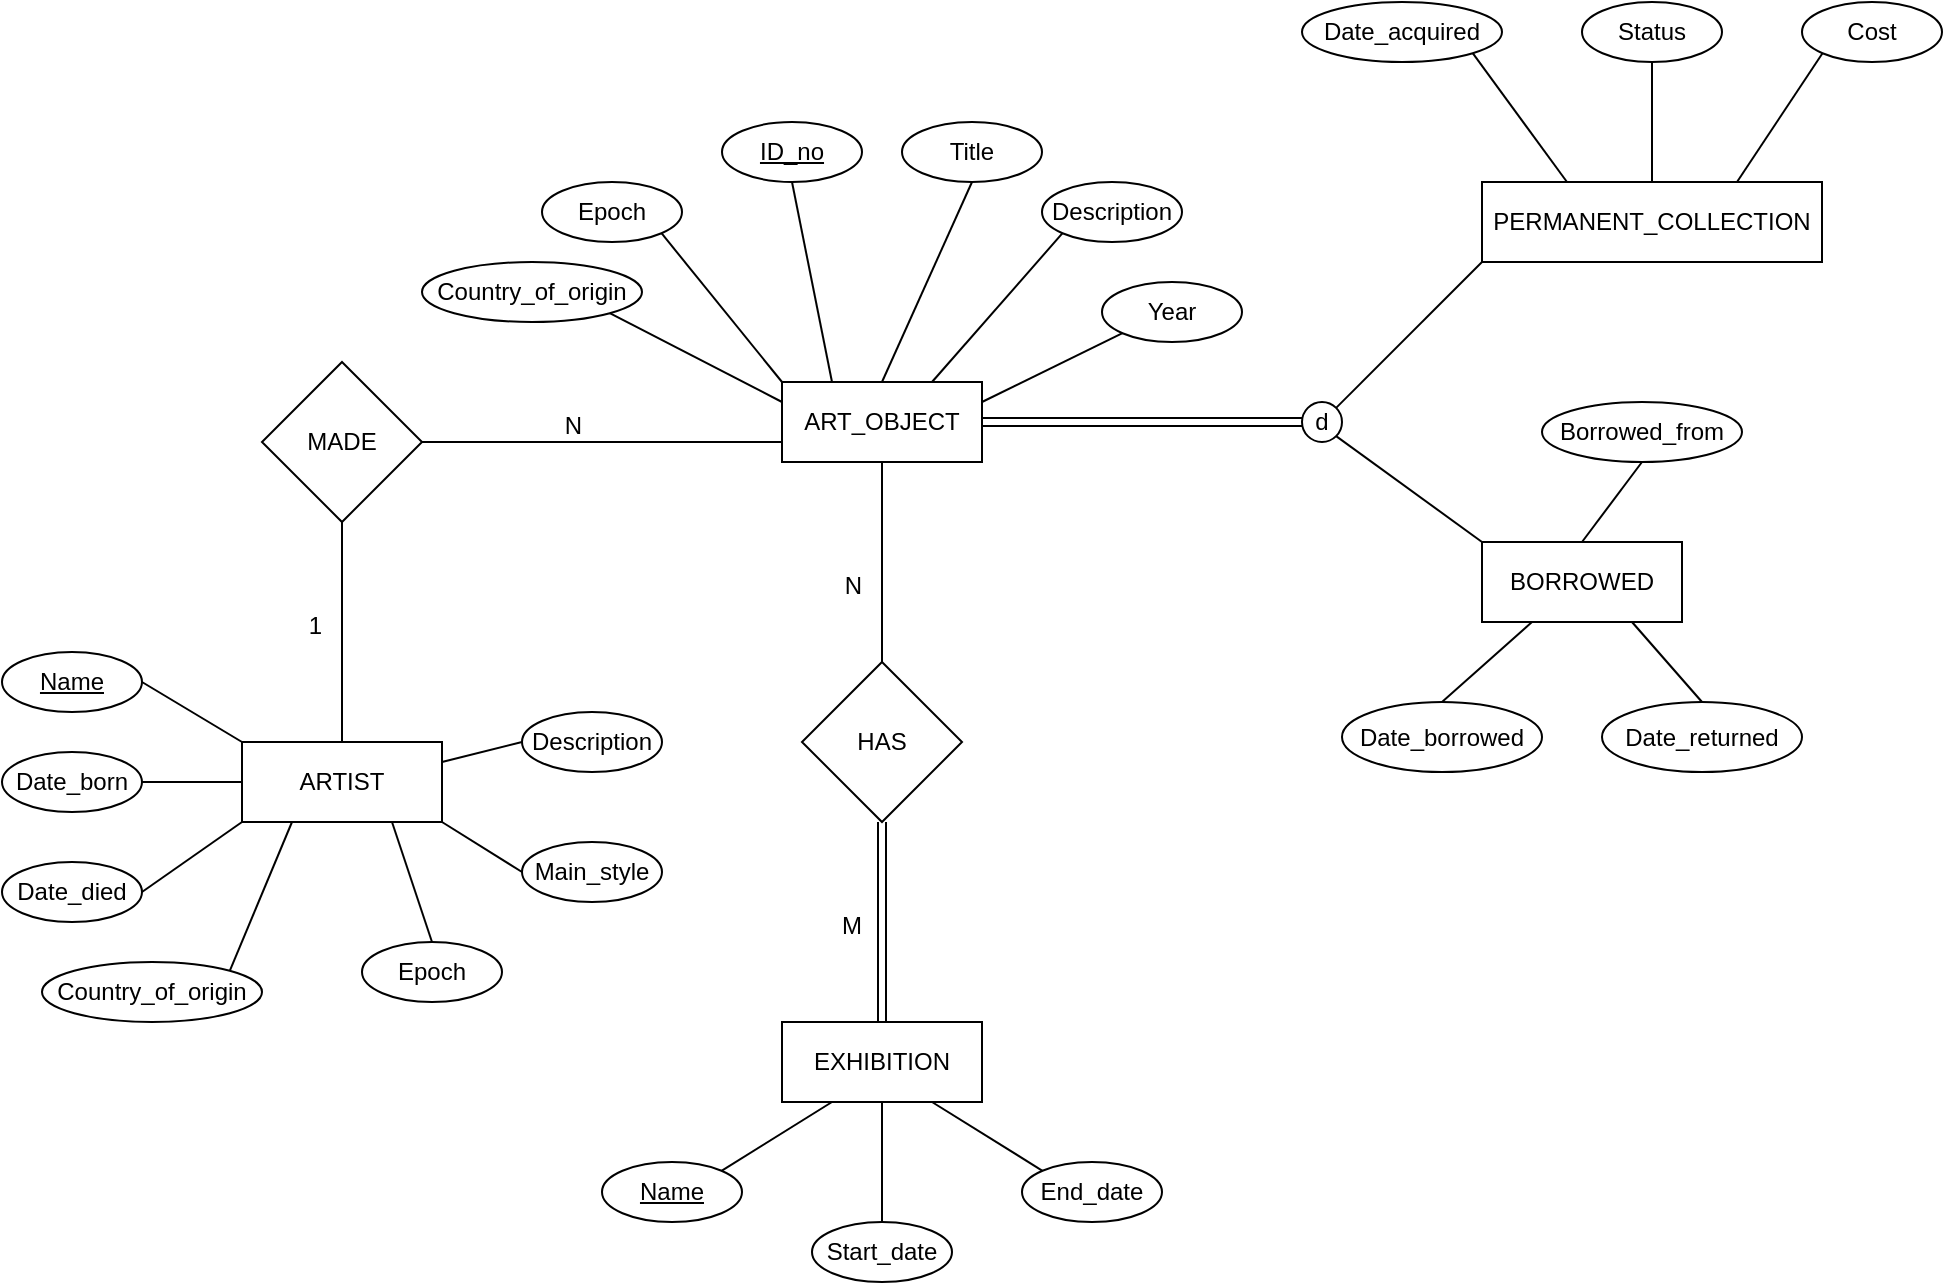 <mxfile>
    <diagram id="F1-E8T4RD7VsMiOD42gL" name="Page-1">
        <mxGraphModel dx="599" dy="365" grid="1" gridSize="10" guides="1" tooltips="1" connect="1" arrows="1" fold="1" page="1" pageScale="1.5" pageWidth="1100" pageHeight="850" math="0" shadow="0">
            <root>
                <mxCell id="0"/>
                <mxCell id="1" parent="0"/>
                <mxCell id="2" value="ART_OBJECT" style="whiteSpace=wrap;html=1;align=center;" vertex="1" parent="1">
                    <mxGeometry x="410" y="260" width="100" height="40" as="geometry"/>
                </mxCell>
                <mxCell id="3" value="ID_no" style="ellipse;whiteSpace=wrap;html=1;align=center;fontStyle=4;" vertex="1" parent="1">
                    <mxGeometry x="380" y="130" width="70" height="30" as="geometry"/>
                </mxCell>
                <mxCell id="4" value="Title" style="ellipse;whiteSpace=wrap;html=1;align=center;" vertex="1" parent="1">
                    <mxGeometry x="470" y="130" width="70" height="30" as="geometry"/>
                </mxCell>
                <mxCell id="5" value="Description" style="ellipse;whiteSpace=wrap;html=1;align=center;" vertex="1" parent="1">
                    <mxGeometry x="540" y="160" width="70" height="30" as="geometry"/>
                </mxCell>
                <mxCell id="6" value="Year" style="ellipse;whiteSpace=wrap;html=1;align=center;" vertex="1" parent="1">
                    <mxGeometry x="570" y="210" width="70" height="30" as="geometry"/>
                </mxCell>
                <mxCell id="7" value="Epoch" style="ellipse;whiteSpace=wrap;html=1;align=center;" vertex="1" parent="1">
                    <mxGeometry x="290" y="160" width="70" height="30" as="geometry"/>
                </mxCell>
                <mxCell id="8" value="Country_of_origin" style="ellipse;whiteSpace=wrap;html=1;align=center;" vertex="1" parent="1">
                    <mxGeometry x="230" y="200" width="110" height="30" as="geometry"/>
                </mxCell>
                <mxCell id="9" value="" style="endArrow=none;html=1;rounded=0;exitX=0.5;exitY=1;exitDx=0;exitDy=0;entryX=0.5;entryY=0;entryDx=0;entryDy=0;" edge="1" parent="1" source="4" target="2">
                    <mxGeometry relative="1" as="geometry">
                        <mxPoint x="390" y="250" as="sourcePoint"/>
                        <mxPoint x="550" y="250" as="targetPoint"/>
                    </mxGeometry>
                </mxCell>
                <mxCell id="10" value="" style="endArrow=none;html=1;rounded=0;exitX=0;exitY=1;exitDx=0;exitDy=0;entryX=0.75;entryY=0;entryDx=0;entryDy=0;" edge="1" parent="1" source="5" target="2">
                    <mxGeometry relative="1" as="geometry">
                        <mxPoint x="465" y="160" as="sourcePoint"/>
                        <mxPoint x="470" y="270" as="targetPoint"/>
                    </mxGeometry>
                </mxCell>
                <mxCell id="11" value="" style="endArrow=none;html=1;rounded=0;exitX=0;exitY=1;exitDx=0;exitDy=0;entryX=1;entryY=0.25;entryDx=0;entryDy=0;" edge="1" parent="1" source="6" target="2">
                    <mxGeometry relative="1" as="geometry">
                        <mxPoint x="510.196" y="195.583" as="sourcePoint"/>
                        <mxPoint x="495" y="270" as="targetPoint"/>
                    </mxGeometry>
                </mxCell>
                <mxCell id="12" value="" style="endArrow=none;html=1;rounded=0;exitX=0.5;exitY=1;exitDx=0;exitDy=0;entryX=0.25;entryY=0;entryDx=0;entryDy=0;" edge="1" parent="1" source="3" target="2">
                    <mxGeometry relative="1" as="geometry">
                        <mxPoint x="520.196" y="205.583" as="sourcePoint"/>
                        <mxPoint x="505" y="280" as="targetPoint"/>
                    </mxGeometry>
                </mxCell>
                <mxCell id="13" value="" style="endArrow=none;html=1;rounded=0;exitX=1;exitY=1;exitDx=0;exitDy=0;entryX=0;entryY=0;entryDx=0;entryDy=0;" edge="1" parent="1" source="7" target="2">
                    <mxGeometry relative="1" as="geometry">
                        <mxPoint x="530.196" y="215.583" as="sourcePoint"/>
                        <mxPoint x="515" y="290" as="targetPoint"/>
                    </mxGeometry>
                </mxCell>
                <mxCell id="14" value="" style="endArrow=none;html=1;rounded=0;exitX=1;exitY=1;exitDx=0;exitDy=0;entryX=0;entryY=0.25;entryDx=0;entryDy=0;" edge="1" parent="1" source="8" target="2">
                    <mxGeometry relative="1" as="geometry">
                        <mxPoint x="380.0" y="225" as="sourcePoint"/>
                        <mxPoint x="420" y="270" as="targetPoint"/>
                    </mxGeometry>
                </mxCell>
                <mxCell id="15" value="MADE" style="shape=rhombus;perimeter=rhombusPerimeter;whiteSpace=wrap;html=1;align=center;" vertex="1" parent="1">
                    <mxGeometry x="150" y="250" width="80" height="80" as="geometry"/>
                </mxCell>
                <mxCell id="17" value="" style="endArrow=none;html=1;rounded=0;entryX=0;entryY=0.75;entryDx=0;entryDy=0;exitX=1;exitY=0.5;exitDx=0;exitDy=0;" edge="1" parent="1" source="15" target="2">
                    <mxGeometry relative="1" as="geometry">
                        <mxPoint x="240" y="330" as="sourcePoint"/>
                        <mxPoint x="400" y="330" as="targetPoint"/>
                    </mxGeometry>
                </mxCell>
                <mxCell id="18" value="N" style="resizable=0;html=1;align=right;verticalAlign=bottom;" connectable="0" vertex="1" parent="17">
                    <mxGeometry x="1" relative="1" as="geometry">
                        <mxPoint x="-100" as="offset"/>
                    </mxGeometry>
                </mxCell>
                <mxCell id="20" value="ARTIST" style="whiteSpace=wrap;html=1;align=center;" vertex="1" parent="1">
                    <mxGeometry x="140" y="440" width="100" height="40" as="geometry"/>
                </mxCell>
                <mxCell id="21" value="" style="endArrow=none;html=1;rounded=0;exitX=0.5;exitY=1;exitDx=0;exitDy=0;entryX=0.5;entryY=0;entryDx=0;entryDy=0;" edge="1" parent="1" source="15" target="20">
                    <mxGeometry relative="1" as="geometry">
                        <mxPoint x="170" y="380" as="sourcePoint"/>
                        <mxPoint x="330" y="380" as="targetPoint"/>
                    </mxGeometry>
                </mxCell>
                <mxCell id="22" value="1" style="resizable=0;html=1;align=right;verticalAlign=bottom;" connectable="0" vertex="1" parent="21">
                    <mxGeometry x="1" relative="1" as="geometry">
                        <mxPoint x="-10" y="-50" as="offset"/>
                    </mxGeometry>
                </mxCell>
                <mxCell id="23" value="Name" style="ellipse;whiteSpace=wrap;html=1;align=center;fontStyle=4;" vertex="1" parent="1">
                    <mxGeometry x="20" y="395" width="70" height="30" as="geometry"/>
                </mxCell>
                <mxCell id="24" value="Date_born" style="ellipse;whiteSpace=wrap;html=1;align=center;" vertex="1" parent="1">
                    <mxGeometry x="20" y="445" width="70" height="30" as="geometry"/>
                </mxCell>
                <mxCell id="25" value="Date_died" style="ellipse;whiteSpace=wrap;html=1;align=center;" vertex="1" parent="1">
                    <mxGeometry x="20" y="500" width="70" height="30" as="geometry"/>
                </mxCell>
                <mxCell id="26" value="Country_of_origin" style="ellipse;whiteSpace=wrap;html=1;align=center;" vertex="1" parent="1">
                    <mxGeometry x="40" y="550" width="110" height="30" as="geometry"/>
                </mxCell>
                <mxCell id="27" value="Epoch" style="ellipse;whiteSpace=wrap;html=1;align=center;" vertex="1" parent="1">
                    <mxGeometry x="200" y="540" width="70" height="30" as="geometry"/>
                </mxCell>
                <mxCell id="28" value="Main_style" style="ellipse;whiteSpace=wrap;html=1;align=center;" vertex="1" parent="1">
                    <mxGeometry x="280" y="490" width="70" height="30" as="geometry"/>
                </mxCell>
                <mxCell id="29" value="Description" style="ellipse;whiteSpace=wrap;html=1;align=center;" vertex="1" parent="1">
                    <mxGeometry x="280" y="425" width="70" height="30" as="geometry"/>
                </mxCell>
                <mxCell id="30" value="" style="endArrow=none;html=1;rounded=0;exitX=1;exitY=0.5;exitDx=0;exitDy=0;entryX=0;entryY=0;entryDx=0;entryDy=0;" edge="1" parent="1" source="23" target="20">
                    <mxGeometry relative="1" as="geometry">
                        <mxPoint x="210" y="470" as="sourcePoint"/>
                        <mxPoint x="370" y="470" as="targetPoint"/>
                    </mxGeometry>
                </mxCell>
                <mxCell id="31" value="" style="endArrow=none;html=1;rounded=0;exitX=1;exitY=0.5;exitDx=0;exitDy=0;entryX=0;entryY=0.5;entryDx=0;entryDy=0;" edge="1" parent="1" source="24" target="20">
                    <mxGeometry relative="1" as="geometry">
                        <mxPoint x="100" y="420" as="sourcePoint"/>
                        <mxPoint x="150" y="450" as="targetPoint"/>
                    </mxGeometry>
                </mxCell>
                <mxCell id="32" value="" style="endArrow=none;html=1;rounded=0;entryX=0;entryY=1;entryDx=0;entryDy=0;exitX=1;exitY=0.5;exitDx=0;exitDy=0;" edge="1" parent="1" source="25" target="20">
                    <mxGeometry relative="1" as="geometry">
                        <mxPoint x="100" y="490" as="sourcePoint"/>
                        <mxPoint x="150" y="470" as="targetPoint"/>
                    </mxGeometry>
                </mxCell>
                <mxCell id="33" value="" style="endArrow=none;html=1;rounded=0;entryX=0.25;entryY=1;entryDx=0;entryDy=0;exitX=1;exitY=0;exitDx=0;exitDy=0;" edge="1" parent="1" source="26" target="20">
                    <mxGeometry relative="1" as="geometry">
                        <mxPoint x="100" y="525" as="sourcePoint"/>
                        <mxPoint x="150" y="490" as="targetPoint"/>
                    </mxGeometry>
                </mxCell>
                <mxCell id="34" value="" style="endArrow=none;html=1;rounded=0;entryX=0.75;entryY=1;entryDx=0;entryDy=0;exitX=0.5;exitY=0;exitDx=0;exitDy=0;" edge="1" parent="1" source="27" target="20">
                    <mxGeometry relative="1" as="geometry">
                        <mxPoint x="144.044" y="564.435" as="sourcePoint"/>
                        <mxPoint x="175" y="490" as="targetPoint"/>
                    </mxGeometry>
                </mxCell>
                <mxCell id="35" value="" style="endArrow=none;html=1;rounded=0;entryX=1;entryY=1;entryDx=0;entryDy=0;exitX=0;exitY=0.5;exitDx=0;exitDy=0;" edge="1" parent="1" source="28" target="20">
                    <mxGeometry relative="1" as="geometry">
                        <mxPoint x="245" y="550" as="sourcePoint"/>
                        <mxPoint x="225" y="490" as="targetPoint"/>
                    </mxGeometry>
                </mxCell>
                <mxCell id="36" value="" style="endArrow=none;html=1;rounded=0;entryX=1;entryY=0.25;entryDx=0;entryDy=0;exitX=0;exitY=0.5;exitDx=0;exitDy=0;" edge="1" parent="1" source="29" target="20">
                    <mxGeometry relative="1" as="geometry">
                        <mxPoint x="290" y="515" as="sourcePoint"/>
                        <mxPoint x="250" y="490" as="targetPoint"/>
                    </mxGeometry>
                </mxCell>
                <mxCell id="37" value="HAS" style="shape=rhombus;perimeter=rhombusPerimeter;whiteSpace=wrap;html=1;align=center;" vertex="1" parent="1">
                    <mxGeometry x="420" y="400" width="80" height="80" as="geometry"/>
                </mxCell>
                <mxCell id="38" value="" style="endArrow=none;html=1;rounded=0;entryX=0.5;entryY=1;entryDx=0;entryDy=0;exitX=0.5;exitY=0;exitDx=0;exitDy=0;" edge="1" parent="1" source="37" target="2">
                    <mxGeometry relative="1" as="geometry">
                        <mxPoint x="450" y="410" as="sourcePoint"/>
                        <mxPoint x="610" y="410" as="targetPoint"/>
                    </mxGeometry>
                </mxCell>
                <mxCell id="39" value="N" style="resizable=0;html=1;align=right;verticalAlign=bottom;" connectable="0" vertex="1" parent="38">
                    <mxGeometry x="1" relative="1" as="geometry">
                        <mxPoint x="-10" y="70" as="offset"/>
                    </mxGeometry>
                </mxCell>
                <mxCell id="42" value="" style="shape=link;html=1;rounded=0;exitX=0.5;exitY=1;exitDx=0;exitDy=0;" edge="1" parent="1" source="37">
                    <mxGeometry relative="1" as="geometry">
                        <mxPoint x="460" y="560" as="sourcePoint"/>
                        <mxPoint x="460" y="580" as="targetPoint"/>
                    </mxGeometry>
                </mxCell>
                <mxCell id="43" value="M" style="resizable=0;html=1;align=right;verticalAlign=bottom;" connectable="0" vertex="1" parent="42">
                    <mxGeometry x="1" relative="1" as="geometry">
                        <mxPoint x="-10" y="-40" as="offset"/>
                    </mxGeometry>
                </mxCell>
                <mxCell id="45" value="EXHIBITION" style="whiteSpace=wrap;html=1;align=center;" vertex="1" parent="1">
                    <mxGeometry x="410" y="580" width="100" height="40" as="geometry"/>
                </mxCell>
                <mxCell id="46" value="Name" style="ellipse;whiteSpace=wrap;html=1;align=center;fontStyle=4;" vertex="1" parent="1">
                    <mxGeometry x="320" y="650" width="70" height="30" as="geometry"/>
                </mxCell>
                <mxCell id="47" value="Start_date" style="ellipse;whiteSpace=wrap;html=1;align=center;" vertex="1" parent="1">
                    <mxGeometry x="425" y="680" width="70" height="30" as="geometry"/>
                </mxCell>
                <mxCell id="48" value="End_date" style="ellipse;whiteSpace=wrap;html=1;align=center;" vertex="1" parent="1">
                    <mxGeometry x="530" y="650" width="70" height="30" as="geometry"/>
                </mxCell>
                <mxCell id="50" value="" style="endArrow=none;html=1;rounded=0;exitX=0.5;exitY=1;exitDx=0;exitDy=0;entryX=0.5;entryY=0;entryDx=0;entryDy=0;" edge="1" parent="1" source="45" target="47">
                    <mxGeometry relative="1" as="geometry">
                        <mxPoint x="500" y="640" as="sourcePoint"/>
                        <mxPoint x="660" y="640" as="targetPoint"/>
                    </mxGeometry>
                </mxCell>
                <mxCell id="51" value="" style="endArrow=none;html=1;rounded=0;exitX=0.75;exitY=1;exitDx=0;exitDy=0;entryX=0;entryY=0;entryDx=0;entryDy=0;" edge="1" parent="1" source="45" target="48">
                    <mxGeometry relative="1" as="geometry">
                        <mxPoint x="470" y="630" as="sourcePoint"/>
                        <mxPoint x="470" y="690" as="targetPoint"/>
                    </mxGeometry>
                </mxCell>
                <mxCell id="52" value="" style="endArrow=none;html=1;rounded=0;exitX=0.25;exitY=1;exitDx=0;exitDy=0;entryX=1;entryY=0;entryDx=0;entryDy=0;" edge="1" parent="1" source="45" target="46">
                    <mxGeometry relative="1" as="geometry">
                        <mxPoint x="495" y="630" as="sourcePoint"/>
                        <mxPoint x="550.175" y="664.426" as="targetPoint"/>
                    </mxGeometry>
                </mxCell>
                <mxCell id="53" value="d" style="ellipse;whiteSpace=wrap;html=1;align=center;" vertex="1" parent="1">
                    <mxGeometry x="670" y="270" width="20" height="20" as="geometry"/>
                </mxCell>
                <mxCell id="56" value="" style="shape=link;html=1;rounded=0;exitX=1;exitY=0.5;exitDx=0;exitDy=0;entryX=0;entryY=0.5;entryDx=0;entryDy=0;" edge="1" parent="1" source="2" target="53">
                    <mxGeometry relative="1" as="geometry">
                        <mxPoint x="670" y="240" as="sourcePoint"/>
                        <mxPoint x="830" y="240" as="targetPoint"/>
                    </mxGeometry>
                </mxCell>
                <mxCell id="58" value="PERMANENT_COLLECTION" style="whiteSpace=wrap;html=1;align=center;" vertex="1" parent="1">
                    <mxGeometry x="760" y="160" width="170" height="40" as="geometry"/>
                </mxCell>
                <mxCell id="59" value="Date_acquired" style="ellipse;whiteSpace=wrap;html=1;align=center;" vertex="1" parent="1">
                    <mxGeometry x="670" y="70" width="100" height="30" as="geometry"/>
                </mxCell>
                <mxCell id="60" value="Status" style="ellipse;whiteSpace=wrap;html=1;align=center;" vertex="1" parent="1">
                    <mxGeometry x="810" y="70" width="70" height="30" as="geometry"/>
                </mxCell>
                <mxCell id="61" value="Cost" style="ellipse;whiteSpace=wrap;html=1;align=center;" vertex="1" parent="1">
                    <mxGeometry x="920" y="70" width="70" height="30" as="geometry"/>
                </mxCell>
                <mxCell id="62" value="" style="endArrow=none;html=1;rounded=0;exitX=1;exitY=1;exitDx=0;exitDy=0;entryX=0.25;entryY=0;entryDx=0;entryDy=0;" edge="1" parent="1" source="59" target="58">
                    <mxGeometry relative="1" as="geometry">
                        <mxPoint x="800" y="150" as="sourcePoint"/>
                        <mxPoint x="960" y="150" as="targetPoint"/>
                    </mxGeometry>
                </mxCell>
                <mxCell id="63" value="" style="endArrow=none;html=1;rounded=0;exitX=0.5;exitY=1;exitDx=0;exitDy=0;entryX=0.5;entryY=0;entryDx=0;entryDy=0;" edge="1" parent="1" source="60" target="58">
                    <mxGeometry relative="1" as="geometry">
                        <mxPoint x="765.432" y="105.584" as="sourcePoint"/>
                        <mxPoint x="812.5" y="170" as="targetPoint"/>
                    </mxGeometry>
                </mxCell>
                <mxCell id="64" value="" style="endArrow=none;html=1;rounded=0;exitX=0;exitY=1;exitDx=0;exitDy=0;entryX=0.75;entryY=0;entryDx=0;entryDy=0;" edge="1" parent="1" source="61" target="58">
                    <mxGeometry relative="1" as="geometry">
                        <mxPoint x="855" y="110" as="sourcePoint"/>
                        <mxPoint x="855" y="170" as="targetPoint"/>
                    </mxGeometry>
                </mxCell>
                <mxCell id="65" value="" style="endArrow=none;html=1;rounded=0;exitX=1;exitY=0;exitDx=0;exitDy=0;entryX=0;entryY=1;entryDx=0;entryDy=0;" edge="1" parent="1" source="53" target="58">
                    <mxGeometry relative="1" as="geometry">
                        <mxPoint x="760" y="210" as="sourcePoint"/>
                        <mxPoint x="920" y="210" as="targetPoint"/>
                    </mxGeometry>
                </mxCell>
                <mxCell id="66" value="BORROWED" style="whiteSpace=wrap;html=1;align=center;" vertex="1" parent="1">
                    <mxGeometry x="760" y="340" width="100" height="40" as="geometry"/>
                </mxCell>
                <mxCell id="67" value="" style="endArrow=none;html=1;rounded=0;exitX=1;exitY=1;exitDx=0;exitDy=0;entryX=0;entryY=0;entryDx=0;entryDy=0;" edge="1" parent="1" source="53" target="66">
                    <mxGeometry relative="1" as="geometry">
                        <mxPoint x="697.071" y="282.929" as="sourcePoint"/>
                        <mxPoint x="770" y="210" as="targetPoint"/>
                    </mxGeometry>
                </mxCell>
                <mxCell id="69" value="Borrowed_from" style="ellipse;whiteSpace=wrap;html=1;align=center;" vertex="1" parent="1">
                    <mxGeometry x="790" y="270" width="100" height="30" as="geometry"/>
                </mxCell>
                <mxCell id="70" value="Date_borrowed" style="ellipse;whiteSpace=wrap;html=1;align=center;" vertex="1" parent="1">
                    <mxGeometry x="690" y="420" width="100" height="35" as="geometry"/>
                </mxCell>
                <mxCell id="71" value="Date_returned" style="ellipse;whiteSpace=wrap;html=1;align=center;" vertex="1" parent="1">
                    <mxGeometry x="820" y="420" width="100" height="35" as="geometry"/>
                </mxCell>
                <mxCell id="72" value="" style="endArrow=none;html=1;rounded=0;exitX=0.5;exitY=1;exitDx=0;exitDy=0;entryX=0.5;entryY=0;entryDx=0;entryDy=0;" edge="1" parent="1" source="69" target="66">
                    <mxGeometry relative="1" as="geometry">
                        <mxPoint x="780" y="340" as="sourcePoint"/>
                        <mxPoint x="940" y="340" as="targetPoint"/>
                    </mxGeometry>
                </mxCell>
                <mxCell id="73" value="" style="endArrow=none;html=1;rounded=0;exitX=0.25;exitY=1;exitDx=0;exitDy=0;entryX=0.5;entryY=0;entryDx=0;entryDy=0;" edge="1" parent="1" source="66" target="70">
                    <mxGeometry relative="1" as="geometry">
                        <mxPoint x="850" y="310" as="sourcePoint"/>
                        <mxPoint x="820" y="350" as="targetPoint"/>
                    </mxGeometry>
                </mxCell>
                <mxCell id="74" value="" style="endArrow=none;html=1;rounded=0;exitX=0.75;exitY=1;exitDx=0;exitDy=0;entryX=0.5;entryY=0;entryDx=0;entryDy=0;" edge="1" parent="1" source="66" target="71">
                    <mxGeometry relative="1" as="geometry">
                        <mxPoint x="795" y="390" as="sourcePoint"/>
                        <mxPoint x="750" y="430" as="targetPoint"/>
                    </mxGeometry>
                </mxCell>
            </root>
        </mxGraphModel>
    </diagram>
</mxfile>
